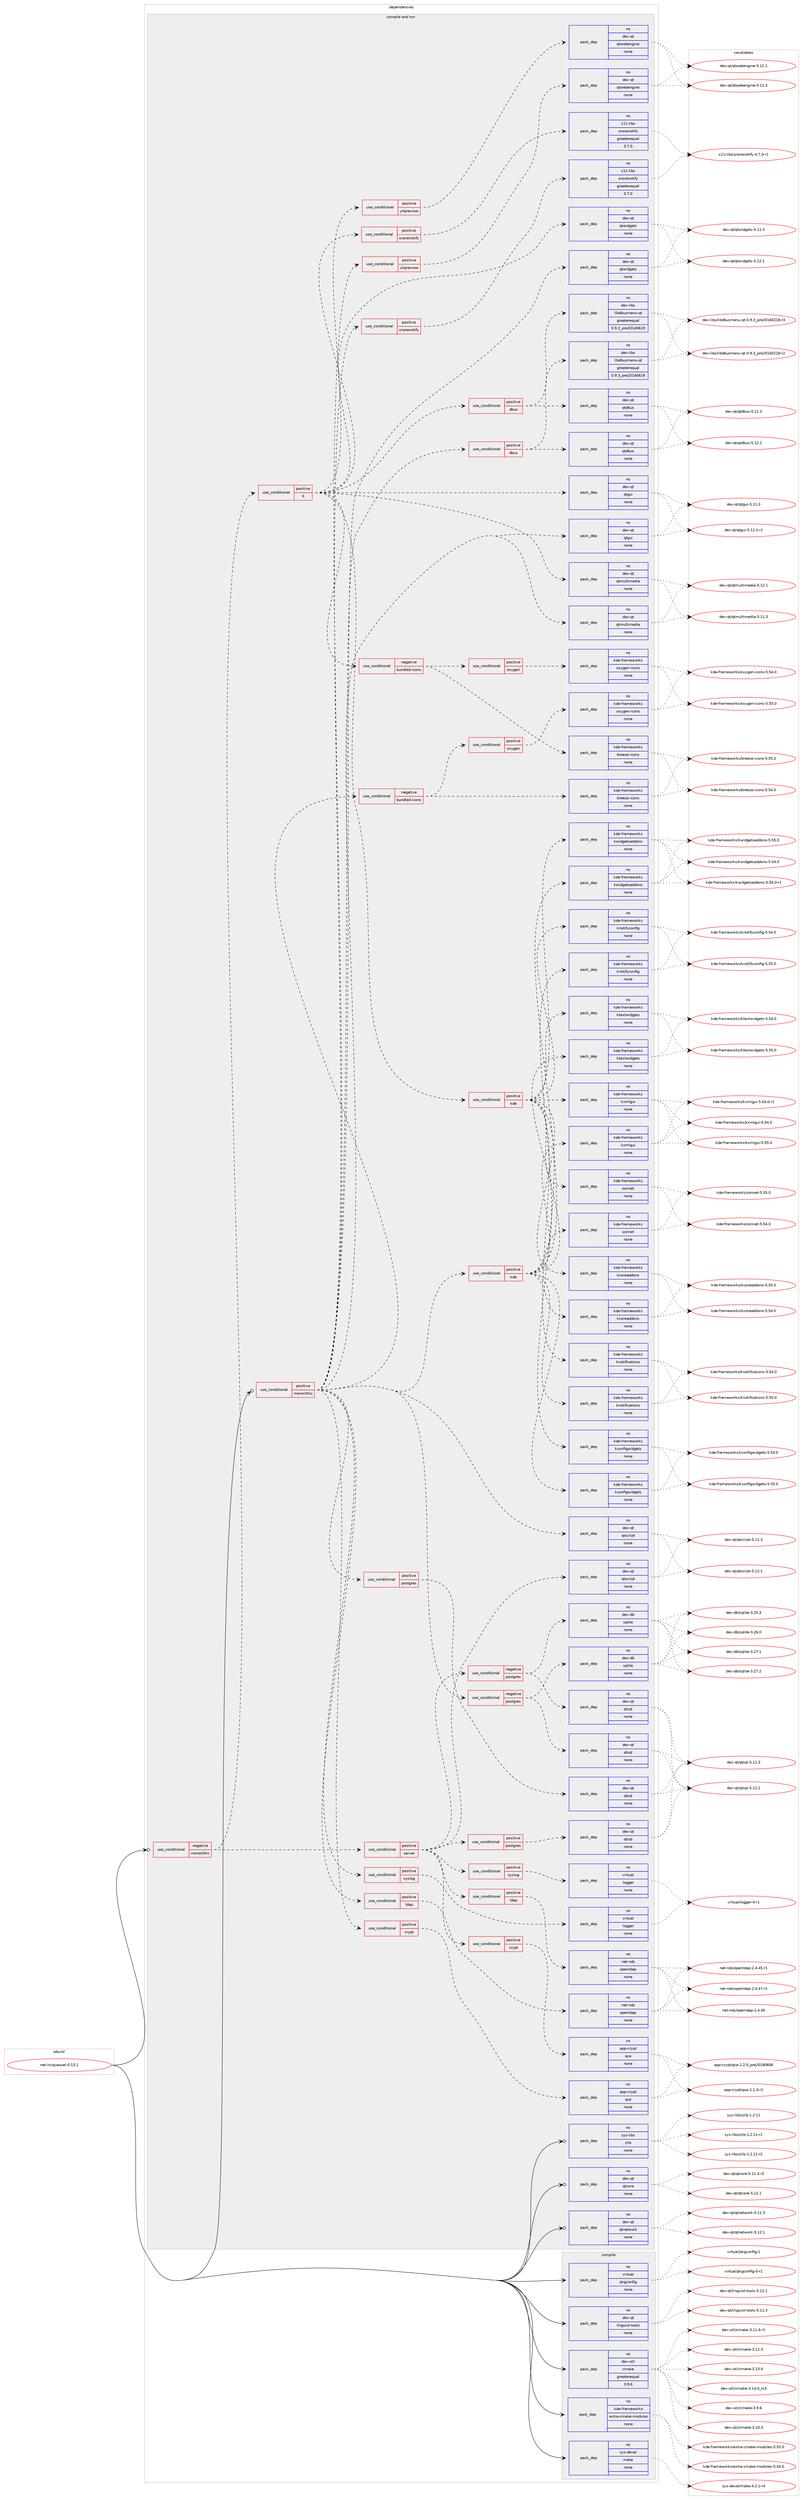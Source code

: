digraph prolog {

# *************
# Graph options
# *************

newrank=true;
concentrate=true;
compound=true;
graph [rankdir=LR,fontname=Helvetica,fontsize=10,ranksep=1.5];#, ranksep=2.5, nodesep=0.2];
edge  [arrowhead=vee];
node  [fontname=Helvetica,fontsize=10];

# **********
# The ebuild
# **********

subgraph cluster_leftcol {
color=gray;
rank=same;
label=<<i>ebuild</i>>;
id [label="net-irc/quassel-0.13.1", color=red, width=4, href="../net-irc/quassel-0.13.1.svg"];
}

# ****************
# The dependencies
# ****************

subgraph cluster_midcol {
color=gray;
label=<<i>dependencies</i>>;
subgraph cluster_compile {
fillcolor="#eeeeee";
style=filled;
label=<<i>compile</i>>;
subgraph pack1184885 {
dependency1657330 [label=<<TABLE BORDER="0" CELLBORDER="1" CELLSPACING="0" CELLPADDING="4" WIDTH="220"><TR><TD ROWSPAN="6" CELLPADDING="30">pack_dep</TD></TR><TR><TD WIDTH="110">no</TD></TR><TR><TD>dev-qt</TD></TR><TR><TD>linguist-tools</TD></TR><TR><TD>none</TD></TR><TR><TD></TD></TR></TABLE>>, shape=none, color=blue];
}
id:e -> dependency1657330:w [weight=20,style="solid",arrowhead="vee"];
subgraph pack1184886 {
dependency1657331 [label=<<TABLE BORDER="0" CELLBORDER="1" CELLSPACING="0" CELLPADDING="4" WIDTH="220"><TR><TD ROWSPAN="6" CELLPADDING="30">pack_dep</TD></TR><TR><TD WIDTH="110">no</TD></TR><TR><TD>dev-util</TD></TR><TR><TD>cmake</TD></TR><TR><TD>greaterequal</TD></TR><TR><TD>3.9.6</TD></TR></TABLE>>, shape=none, color=blue];
}
id:e -> dependency1657331:w [weight=20,style="solid",arrowhead="vee"];
subgraph pack1184887 {
dependency1657332 [label=<<TABLE BORDER="0" CELLBORDER="1" CELLSPACING="0" CELLPADDING="4" WIDTH="220"><TR><TD ROWSPAN="6" CELLPADDING="30">pack_dep</TD></TR><TR><TD WIDTH="110">no</TD></TR><TR><TD>kde-frameworks</TD></TR><TR><TD>extra-cmake-modules</TD></TR><TR><TD>none</TD></TR><TR><TD></TD></TR></TABLE>>, shape=none, color=blue];
}
id:e -> dependency1657332:w [weight=20,style="solid",arrowhead="vee"];
subgraph pack1184888 {
dependency1657333 [label=<<TABLE BORDER="0" CELLBORDER="1" CELLSPACING="0" CELLPADDING="4" WIDTH="220"><TR><TD ROWSPAN="6" CELLPADDING="30">pack_dep</TD></TR><TR><TD WIDTH="110">no</TD></TR><TR><TD>sys-devel</TD></TR><TR><TD>make</TD></TR><TR><TD>none</TD></TR><TR><TD></TD></TR></TABLE>>, shape=none, color=blue];
}
id:e -> dependency1657333:w [weight=20,style="solid",arrowhead="vee"];
subgraph pack1184889 {
dependency1657334 [label=<<TABLE BORDER="0" CELLBORDER="1" CELLSPACING="0" CELLPADDING="4" WIDTH="220"><TR><TD ROWSPAN="6" CELLPADDING="30">pack_dep</TD></TR><TR><TD WIDTH="110">no</TD></TR><TR><TD>virtual</TD></TR><TR><TD>pkgconfig</TD></TR><TR><TD>none</TD></TR><TR><TD></TD></TR></TABLE>>, shape=none, color=blue];
}
id:e -> dependency1657334:w [weight=20,style="solid",arrowhead="vee"];
}
subgraph cluster_compileandrun {
fillcolor="#eeeeee";
style=filled;
label=<<i>compile and run</i>>;
subgraph cond445586 {
dependency1657335 [label=<<TABLE BORDER="0" CELLBORDER="1" CELLSPACING="0" CELLPADDING="4"><TR><TD ROWSPAN="3" CELLPADDING="10">use_conditional</TD></TR><TR><TD>negative</TD></TR><TR><TD>monolithic</TD></TR></TABLE>>, shape=none, color=red];
subgraph cond445587 {
dependency1657336 [label=<<TABLE BORDER="0" CELLBORDER="1" CELLSPACING="0" CELLPADDING="4"><TR><TD ROWSPAN="3" CELLPADDING="10">use_conditional</TD></TR><TR><TD>positive</TD></TR><TR><TD>server</TD></TR></TABLE>>, shape=none, color=red];
subgraph pack1184890 {
dependency1657337 [label=<<TABLE BORDER="0" CELLBORDER="1" CELLSPACING="0" CELLPADDING="4" WIDTH="220"><TR><TD ROWSPAN="6" CELLPADDING="30">pack_dep</TD></TR><TR><TD WIDTH="110">no</TD></TR><TR><TD>dev-qt</TD></TR><TR><TD>qtscript</TD></TR><TR><TD>none</TD></TR><TR><TD></TD></TR></TABLE>>, shape=none, color=blue];
}
dependency1657336:e -> dependency1657337:w [weight=20,style="dashed",arrowhead="vee"];
subgraph cond445588 {
dependency1657338 [label=<<TABLE BORDER="0" CELLBORDER="1" CELLSPACING="0" CELLPADDING="4"><TR><TD ROWSPAN="3" CELLPADDING="10">use_conditional</TD></TR><TR><TD>positive</TD></TR><TR><TD>crypt</TD></TR></TABLE>>, shape=none, color=red];
subgraph pack1184891 {
dependency1657339 [label=<<TABLE BORDER="0" CELLBORDER="1" CELLSPACING="0" CELLPADDING="4" WIDTH="220"><TR><TD ROWSPAN="6" CELLPADDING="30">pack_dep</TD></TR><TR><TD WIDTH="110">no</TD></TR><TR><TD>app-crypt</TD></TR><TR><TD>qca</TD></TR><TR><TD>none</TD></TR><TR><TD></TD></TR></TABLE>>, shape=none, color=blue];
}
dependency1657338:e -> dependency1657339:w [weight=20,style="dashed",arrowhead="vee"];
}
dependency1657336:e -> dependency1657338:w [weight=20,style="dashed",arrowhead="vee"];
subgraph cond445589 {
dependency1657340 [label=<<TABLE BORDER="0" CELLBORDER="1" CELLSPACING="0" CELLPADDING="4"><TR><TD ROWSPAN="3" CELLPADDING="10">use_conditional</TD></TR><TR><TD>positive</TD></TR><TR><TD>ldap</TD></TR></TABLE>>, shape=none, color=red];
subgraph pack1184892 {
dependency1657341 [label=<<TABLE BORDER="0" CELLBORDER="1" CELLSPACING="0" CELLPADDING="4" WIDTH="220"><TR><TD ROWSPAN="6" CELLPADDING="30">pack_dep</TD></TR><TR><TD WIDTH="110">no</TD></TR><TR><TD>net-nds</TD></TR><TR><TD>openldap</TD></TR><TR><TD>none</TD></TR><TR><TD></TD></TR></TABLE>>, shape=none, color=blue];
}
dependency1657340:e -> dependency1657341:w [weight=20,style="dashed",arrowhead="vee"];
}
dependency1657336:e -> dependency1657340:w [weight=20,style="dashed",arrowhead="vee"];
subgraph cond445590 {
dependency1657342 [label=<<TABLE BORDER="0" CELLBORDER="1" CELLSPACING="0" CELLPADDING="4"><TR><TD ROWSPAN="3" CELLPADDING="10">use_conditional</TD></TR><TR><TD>positive</TD></TR><TR><TD>postgres</TD></TR></TABLE>>, shape=none, color=red];
subgraph pack1184893 {
dependency1657343 [label=<<TABLE BORDER="0" CELLBORDER="1" CELLSPACING="0" CELLPADDING="4" WIDTH="220"><TR><TD ROWSPAN="6" CELLPADDING="30">pack_dep</TD></TR><TR><TD WIDTH="110">no</TD></TR><TR><TD>dev-qt</TD></TR><TR><TD>qtsql</TD></TR><TR><TD>none</TD></TR><TR><TD></TD></TR></TABLE>>, shape=none, color=blue];
}
dependency1657342:e -> dependency1657343:w [weight=20,style="dashed",arrowhead="vee"];
}
dependency1657336:e -> dependency1657342:w [weight=20,style="dashed",arrowhead="vee"];
subgraph cond445591 {
dependency1657344 [label=<<TABLE BORDER="0" CELLBORDER="1" CELLSPACING="0" CELLPADDING="4"><TR><TD ROWSPAN="3" CELLPADDING="10">use_conditional</TD></TR><TR><TD>negative</TD></TR><TR><TD>postgres</TD></TR></TABLE>>, shape=none, color=red];
subgraph pack1184894 {
dependency1657345 [label=<<TABLE BORDER="0" CELLBORDER="1" CELLSPACING="0" CELLPADDING="4" WIDTH="220"><TR><TD ROWSPAN="6" CELLPADDING="30">pack_dep</TD></TR><TR><TD WIDTH="110">no</TD></TR><TR><TD>dev-qt</TD></TR><TR><TD>qtsql</TD></TR><TR><TD>none</TD></TR><TR><TD></TD></TR></TABLE>>, shape=none, color=blue];
}
dependency1657344:e -> dependency1657345:w [weight=20,style="dashed",arrowhead="vee"];
subgraph pack1184895 {
dependency1657346 [label=<<TABLE BORDER="0" CELLBORDER="1" CELLSPACING="0" CELLPADDING="4" WIDTH="220"><TR><TD ROWSPAN="6" CELLPADDING="30">pack_dep</TD></TR><TR><TD WIDTH="110">no</TD></TR><TR><TD>dev-db</TD></TR><TR><TD>sqlite</TD></TR><TR><TD>none</TD></TR><TR><TD></TD></TR></TABLE>>, shape=none, color=blue];
}
dependency1657344:e -> dependency1657346:w [weight=20,style="dashed",arrowhead="vee"];
}
dependency1657336:e -> dependency1657344:w [weight=20,style="dashed",arrowhead="vee"];
subgraph cond445592 {
dependency1657347 [label=<<TABLE BORDER="0" CELLBORDER="1" CELLSPACING="0" CELLPADDING="4"><TR><TD ROWSPAN="3" CELLPADDING="10">use_conditional</TD></TR><TR><TD>positive</TD></TR><TR><TD>syslog</TD></TR></TABLE>>, shape=none, color=red];
subgraph pack1184896 {
dependency1657348 [label=<<TABLE BORDER="0" CELLBORDER="1" CELLSPACING="0" CELLPADDING="4" WIDTH="220"><TR><TD ROWSPAN="6" CELLPADDING="30">pack_dep</TD></TR><TR><TD WIDTH="110">no</TD></TR><TR><TD>virtual</TD></TR><TR><TD>logger</TD></TR><TR><TD>none</TD></TR><TR><TD></TD></TR></TABLE>>, shape=none, color=blue];
}
dependency1657347:e -> dependency1657348:w [weight=20,style="dashed",arrowhead="vee"];
}
dependency1657336:e -> dependency1657347:w [weight=20,style="dashed",arrowhead="vee"];
}
dependency1657335:e -> dependency1657336:w [weight=20,style="dashed",arrowhead="vee"];
subgraph cond445593 {
dependency1657349 [label=<<TABLE BORDER="0" CELLBORDER="1" CELLSPACING="0" CELLPADDING="4"><TR><TD ROWSPAN="3" CELLPADDING="10">use_conditional</TD></TR><TR><TD>positive</TD></TR><TR><TD>X</TD></TR></TABLE>>, shape=none, color=red];
subgraph pack1184897 {
dependency1657350 [label=<<TABLE BORDER="0" CELLBORDER="1" CELLSPACING="0" CELLPADDING="4" WIDTH="220"><TR><TD ROWSPAN="6" CELLPADDING="30">pack_dep</TD></TR><TR><TD WIDTH="110">no</TD></TR><TR><TD>dev-qt</TD></TR><TR><TD>qtgui</TD></TR><TR><TD>none</TD></TR><TR><TD></TD></TR></TABLE>>, shape=none, color=blue];
}
dependency1657349:e -> dependency1657350:w [weight=20,style="dashed",arrowhead="vee"];
subgraph pack1184898 {
dependency1657351 [label=<<TABLE BORDER="0" CELLBORDER="1" CELLSPACING="0" CELLPADDING="4" WIDTH="220"><TR><TD ROWSPAN="6" CELLPADDING="30">pack_dep</TD></TR><TR><TD WIDTH="110">no</TD></TR><TR><TD>dev-qt</TD></TR><TR><TD>qtmultimedia</TD></TR><TR><TD>none</TD></TR><TR><TD></TD></TR></TABLE>>, shape=none, color=blue];
}
dependency1657349:e -> dependency1657351:w [weight=20,style="dashed",arrowhead="vee"];
subgraph pack1184899 {
dependency1657352 [label=<<TABLE BORDER="0" CELLBORDER="1" CELLSPACING="0" CELLPADDING="4" WIDTH="220"><TR><TD ROWSPAN="6" CELLPADDING="30">pack_dep</TD></TR><TR><TD WIDTH="110">no</TD></TR><TR><TD>dev-qt</TD></TR><TR><TD>qtwidgets</TD></TR><TR><TD>none</TD></TR><TR><TD></TD></TR></TABLE>>, shape=none, color=blue];
}
dependency1657349:e -> dependency1657352:w [weight=20,style="dashed",arrowhead="vee"];
subgraph cond445594 {
dependency1657353 [label=<<TABLE BORDER="0" CELLBORDER="1" CELLSPACING="0" CELLPADDING="4"><TR><TD ROWSPAN="3" CELLPADDING="10">use_conditional</TD></TR><TR><TD>negative</TD></TR><TR><TD>bundled-icons</TD></TR></TABLE>>, shape=none, color=red];
subgraph pack1184900 {
dependency1657354 [label=<<TABLE BORDER="0" CELLBORDER="1" CELLSPACING="0" CELLPADDING="4" WIDTH="220"><TR><TD ROWSPAN="6" CELLPADDING="30">pack_dep</TD></TR><TR><TD WIDTH="110">no</TD></TR><TR><TD>kde-frameworks</TD></TR><TR><TD>breeze-icons</TD></TR><TR><TD>none</TD></TR><TR><TD></TD></TR></TABLE>>, shape=none, color=blue];
}
dependency1657353:e -> dependency1657354:w [weight=20,style="dashed",arrowhead="vee"];
subgraph cond445595 {
dependency1657355 [label=<<TABLE BORDER="0" CELLBORDER="1" CELLSPACING="0" CELLPADDING="4"><TR><TD ROWSPAN="3" CELLPADDING="10">use_conditional</TD></TR><TR><TD>positive</TD></TR><TR><TD>oxygen</TD></TR></TABLE>>, shape=none, color=red];
subgraph pack1184901 {
dependency1657356 [label=<<TABLE BORDER="0" CELLBORDER="1" CELLSPACING="0" CELLPADDING="4" WIDTH="220"><TR><TD ROWSPAN="6" CELLPADDING="30">pack_dep</TD></TR><TR><TD WIDTH="110">no</TD></TR><TR><TD>kde-frameworks</TD></TR><TR><TD>oxygen-icons</TD></TR><TR><TD>none</TD></TR><TR><TD></TD></TR></TABLE>>, shape=none, color=blue];
}
dependency1657355:e -> dependency1657356:w [weight=20,style="dashed",arrowhead="vee"];
}
dependency1657353:e -> dependency1657355:w [weight=20,style="dashed",arrowhead="vee"];
}
dependency1657349:e -> dependency1657353:w [weight=20,style="dashed",arrowhead="vee"];
subgraph cond445596 {
dependency1657357 [label=<<TABLE BORDER="0" CELLBORDER="1" CELLSPACING="0" CELLPADDING="4"><TR><TD ROWSPAN="3" CELLPADDING="10">use_conditional</TD></TR><TR><TD>positive</TD></TR><TR><TD>dbus</TD></TR></TABLE>>, shape=none, color=red];
subgraph pack1184902 {
dependency1657358 [label=<<TABLE BORDER="0" CELLBORDER="1" CELLSPACING="0" CELLPADDING="4" WIDTH="220"><TR><TD ROWSPAN="6" CELLPADDING="30">pack_dep</TD></TR><TR><TD WIDTH="110">no</TD></TR><TR><TD>dev-libs</TD></TR><TR><TD>libdbusmenu-qt</TD></TR><TR><TD>greaterequal</TD></TR><TR><TD>0.9.3_pre20140619</TD></TR></TABLE>>, shape=none, color=blue];
}
dependency1657357:e -> dependency1657358:w [weight=20,style="dashed",arrowhead="vee"];
subgraph pack1184903 {
dependency1657359 [label=<<TABLE BORDER="0" CELLBORDER="1" CELLSPACING="0" CELLPADDING="4" WIDTH="220"><TR><TD ROWSPAN="6" CELLPADDING="30">pack_dep</TD></TR><TR><TD WIDTH="110">no</TD></TR><TR><TD>dev-qt</TD></TR><TR><TD>qtdbus</TD></TR><TR><TD>none</TD></TR><TR><TD></TD></TR></TABLE>>, shape=none, color=blue];
}
dependency1657357:e -> dependency1657359:w [weight=20,style="dashed",arrowhead="vee"];
}
dependency1657349:e -> dependency1657357:w [weight=20,style="dashed",arrowhead="vee"];
subgraph cond445597 {
dependency1657360 [label=<<TABLE BORDER="0" CELLBORDER="1" CELLSPACING="0" CELLPADDING="4"><TR><TD ROWSPAN="3" CELLPADDING="10">use_conditional</TD></TR><TR><TD>positive</TD></TR><TR><TD>kde</TD></TR></TABLE>>, shape=none, color=red];
subgraph pack1184904 {
dependency1657361 [label=<<TABLE BORDER="0" CELLBORDER="1" CELLSPACING="0" CELLPADDING="4" WIDTH="220"><TR><TD ROWSPAN="6" CELLPADDING="30">pack_dep</TD></TR><TR><TD WIDTH="110">no</TD></TR><TR><TD>kde-frameworks</TD></TR><TR><TD>kconfigwidgets</TD></TR><TR><TD>none</TD></TR><TR><TD></TD></TR></TABLE>>, shape=none, color=blue];
}
dependency1657360:e -> dependency1657361:w [weight=20,style="dashed",arrowhead="vee"];
subgraph pack1184905 {
dependency1657362 [label=<<TABLE BORDER="0" CELLBORDER="1" CELLSPACING="0" CELLPADDING="4" WIDTH="220"><TR><TD ROWSPAN="6" CELLPADDING="30">pack_dep</TD></TR><TR><TD WIDTH="110">no</TD></TR><TR><TD>kde-frameworks</TD></TR><TR><TD>kcoreaddons</TD></TR><TR><TD>none</TD></TR><TR><TD></TD></TR></TABLE>>, shape=none, color=blue];
}
dependency1657360:e -> dependency1657362:w [weight=20,style="dashed",arrowhead="vee"];
subgraph pack1184906 {
dependency1657363 [label=<<TABLE BORDER="0" CELLBORDER="1" CELLSPACING="0" CELLPADDING="4" WIDTH="220"><TR><TD ROWSPAN="6" CELLPADDING="30">pack_dep</TD></TR><TR><TD WIDTH="110">no</TD></TR><TR><TD>kde-frameworks</TD></TR><TR><TD>knotifications</TD></TR><TR><TD>none</TD></TR><TR><TD></TD></TR></TABLE>>, shape=none, color=blue];
}
dependency1657360:e -> dependency1657363:w [weight=20,style="dashed",arrowhead="vee"];
subgraph pack1184907 {
dependency1657364 [label=<<TABLE BORDER="0" CELLBORDER="1" CELLSPACING="0" CELLPADDING="4" WIDTH="220"><TR><TD ROWSPAN="6" CELLPADDING="30">pack_dep</TD></TR><TR><TD WIDTH="110">no</TD></TR><TR><TD>kde-frameworks</TD></TR><TR><TD>knotifyconfig</TD></TR><TR><TD>none</TD></TR><TR><TD></TD></TR></TABLE>>, shape=none, color=blue];
}
dependency1657360:e -> dependency1657364:w [weight=20,style="dashed",arrowhead="vee"];
subgraph pack1184908 {
dependency1657365 [label=<<TABLE BORDER="0" CELLBORDER="1" CELLSPACING="0" CELLPADDING="4" WIDTH="220"><TR><TD ROWSPAN="6" CELLPADDING="30">pack_dep</TD></TR><TR><TD WIDTH="110">no</TD></TR><TR><TD>kde-frameworks</TD></TR><TR><TD>ktextwidgets</TD></TR><TR><TD>none</TD></TR><TR><TD></TD></TR></TABLE>>, shape=none, color=blue];
}
dependency1657360:e -> dependency1657365:w [weight=20,style="dashed",arrowhead="vee"];
subgraph pack1184909 {
dependency1657366 [label=<<TABLE BORDER="0" CELLBORDER="1" CELLSPACING="0" CELLPADDING="4" WIDTH="220"><TR><TD ROWSPAN="6" CELLPADDING="30">pack_dep</TD></TR><TR><TD WIDTH="110">no</TD></TR><TR><TD>kde-frameworks</TD></TR><TR><TD>kwidgetsaddons</TD></TR><TR><TD>none</TD></TR><TR><TD></TD></TR></TABLE>>, shape=none, color=blue];
}
dependency1657360:e -> dependency1657366:w [weight=20,style="dashed",arrowhead="vee"];
subgraph pack1184910 {
dependency1657367 [label=<<TABLE BORDER="0" CELLBORDER="1" CELLSPACING="0" CELLPADDING="4" WIDTH="220"><TR><TD ROWSPAN="6" CELLPADDING="30">pack_dep</TD></TR><TR><TD WIDTH="110">no</TD></TR><TR><TD>kde-frameworks</TD></TR><TR><TD>kxmlgui</TD></TR><TR><TD>none</TD></TR><TR><TD></TD></TR></TABLE>>, shape=none, color=blue];
}
dependency1657360:e -> dependency1657367:w [weight=20,style="dashed",arrowhead="vee"];
subgraph pack1184911 {
dependency1657368 [label=<<TABLE BORDER="0" CELLBORDER="1" CELLSPACING="0" CELLPADDING="4" WIDTH="220"><TR><TD ROWSPAN="6" CELLPADDING="30">pack_dep</TD></TR><TR><TD WIDTH="110">no</TD></TR><TR><TD>kde-frameworks</TD></TR><TR><TD>sonnet</TD></TR><TR><TD>none</TD></TR><TR><TD></TD></TR></TABLE>>, shape=none, color=blue];
}
dependency1657360:e -> dependency1657368:w [weight=20,style="dashed",arrowhead="vee"];
}
dependency1657349:e -> dependency1657360:w [weight=20,style="dashed",arrowhead="vee"];
subgraph cond445598 {
dependency1657369 [label=<<TABLE BORDER="0" CELLBORDER="1" CELLSPACING="0" CELLPADDING="4"><TR><TD ROWSPAN="3" CELLPADDING="10">use_conditional</TD></TR><TR><TD>positive</TD></TR><TR><TD>snorenotify</TD></TR></TABLE>>, shape=none, color=red];
subgraph pack1184912 {
dependency1657370 [label=<<TABLE BORDER="0" CELLBORDER="1" CELLSPACING="0" CELLPADDING="4" WIDTH="220"><TR><TD ROWSPAN="6" CELLPADDING="30">pack_dep</TD></TR><TR><TD WIDTH="110">no</TD></TR><TR><TD>x11-libs</TD></TR><TR><TD>snorenotify</TD></TR><TR><TD>greaterequal</TD></TR><TR><TD>0.7.0</TD></TR></TABLE>>, shape=none, color=blue];
}
dependency1657369:e -> dependency1657370:w [weight=20,style="dashed",arrowhead="vee"];
}
dependency1657349:e -> dependency1657369:w [weight=20,style="dashed",arrowhead="vee"];
subgraph cond445599 {
dependency1657371 [label=<<TABLE BORDER="0" CELLBORDER="1" CELLSPACING="0" CELLPADDING="4"><TR><TD ROWSPAN="3" CELLPADDING="10">use_conditional</TD></TR><TR><TD>positive</TD></TR><TR><TD>urlpreview</TD></TR></TABLE>>, shape=none, color=red];
subgraph pack1184913 {
dependency1657372 [label=<<TABLE BORDER="0" CELLBORDER="1" CELLSPACING="0" CELLPADDING="4" WIDTH="220"><TR><TD ROWSPAN="6" CELLPADDING="30">pack_dep</TD></TR><TR><TD WIDTH="110">no</TD></TR><TR><TD>dev-qt</TD></TR><TR><TD>qtwebengine</TD></TR><TR><TD>none</TD></TR><TR><TD></TD></TR></TABLE>>, shape=none, color=blue];
}
dependency1657371:e -> dependency1657372:w [weight=20,style="dashed",arrowhead="vee"];
}
dependency1657349:e -> dependency1657371:w [weight=20,style="dashed",arrowhead="vee"];
}
dependency1657335:e -> dependency1657349:w [weight=20,style="dashed",arrowhead="vee"];
}
id:e -> dependency1657335:w [weight=20,style="solid",arrowhead="odotvee"];
subgraph cond445600 {
dependency1657373 [label=<<TABLE BORDER="0" CELLBORDER="1" CELLSPACING="0" CELLPADDING="4"><TR><TD ROWSPAN="3" CELLPADDING="10">use_conditional</TD></TR><TR><TD>positive</TD></TR><TR><TD>monolithic</TD></TR></TABLE>>, shape=none, color=red];
subgraph pack1184914 {
dependency1657374 [label=<<TABLE BORDER="0" CELLBORDER="1" CELLSPACING="0" CELLPADDING="4" WIDTH="220"><TR><TD ROWSPAN="6" CELLPADDING="30">pack_dep</TD></TR><TR><TD WIDTH="110">no</TD></TR><TR><TD>dev-qt</TD></TR><TR><TD>qtscript</TD></TR><TR><TD>none</TD></TR><TR><TD></TD></TR></TABLE>>, shape=none, color=blue];
}
dependency1657373:e -> dependency1657374:w [weight=20,style="dashed",arrowhead="vee"];
subgraph cond445601 {
dependency1657375 [label=<<TABLE BORDER="0" CELLBORDER="1" CELLSPACING="0" CELLPADDING="4"><TR><TD ROWSPAN="3" CELLPADDING="10">use_conditional</TD></TR><TR><TD>positive</TD></TR><TR><TD>crypt</TD></TR></TABLE>>, shape=none, color=red];
subgraph pack1184915 {
dependency1657376 [label=<<TABLE BORDER="0" CELLBORDER="1" CELLSPACING="0" CELLPADDING="4" WIDTH="220"><TR><TD ROWSPAN="6" CELLPADDING="30">pack_dep</TD></TR><TR><TD WIDTH="110">no</TD></TR><TR><TD>app-crypt</TD></TR><TR><TD>qca</TD></TR><TR><TD>none</TD></TR><TR><TD></TD></TR></TABLE>>, shape=none, color=blue];
}
dependency1657375:e -> dependency1657376:w [weight=20,style="dashed",arrowhead="vee"];
}
dependency1657373:e -> dependency1657375:w [weight=20,style="dashed",arrowhead="vee"];
subgraph cond445602 {
dependency1657377 [label=<<TABLE BORDER="0" CELLBORDER="1" CELLSPACING="0" CELLPADDING="4"><TR><TD ROWSPAN="3" CELLPADDING="10">use_conditional</TD></TR><TR><TD>positive</TD></TR><TR><TD>ldap</TD></TR></TABLE>>, shape=none, color=red];
subgraph pack1184916 {
dependency1657378 [label=<<TABLE BORDER="0" CELLBORDER="1" CELLSPACING="0" CELLPADDING="4" WIDTH="220"><TR><TD ROWSPAN="6" CELLPADDING="30">pack_dep</TD></TR><TR><TD WIDTH="110">no</TD></TR><TR><TD>net-nds</TD></TR><TR><TD>openldap</TD></TR><TR><TD>none</TD></TR><TR><TD></TD></TR></TABLE>>, shape=none, color=blue];
}
dependency1657377:e -> dependency1657378:w [weight=20,style="dashed",arrowhead="vee"];
}
dependency1657373:e -> dependency1657377:w [weight=20,style="dashed",arrowhead="vee"];
subgraph cond445603 {
dependency1657379 [label=<<TABLE BORDER="0" CELLBORDER="1" CELLSPACING="0" CELLPADDING="4"><TR><TD ROWSPAN="3" CELLPADDING="10">use_conditional</TD></TR><TR><TD>positive</TD></TR><TR><TD>postgres</TD></TR></TABLE>>, shape=none, color=red];
subgraph pack1184917 {
dependency1657380 [label=<<TABLE BORDER="0" CELLBORDER="1" CELLSPACING="0" CELLPADDING="4" WIDTH="220"><TR><TD ROWSPAN="6" CELLPADDING="30">pack_dep</TD></TR><TR><TD WIDTH="110">no</TD></TR><TR><TD>dev-qt</TD></TR><TR><TD>qtsql</TD></TR><TR><TD>none</TD></TR><TR><TD></TD></TR></TABLE>>, shape=none, color=blue];
}
dependency1657379:e -> dependency1657380:w [weight=20,style="dashed",arrowhead="vee"];
}
dependency1657373:e -> dependency1657379:w [weight=20,style="dashed",arrowhead="vee"];
subgraph cond445604 {
dependency1657381 [label=<<TABLE BORDER="0" CELLBORDER="1" CELLSPACING="0" CELLPADDING="4"><TR><TD ROWSPAN="3" CELLPADDING="10">use_conditional</TD></TR><TR><TD>negative</TD></TR><TR><TD>postgres</TD></TR></TABLE>>, shape=none, color=red];
subgraph pack1184918 {
dependency1657382 [label=<<TABLE BORDER="0" CELLBORDER="1" CELLSPACING="0" CELLPADDING="4" WIDTH="220"><TR><TD ROWSPAN="6" CELLPADDING="30">pack_dep</TD></TR><TR><TD WIDTH="110">no</TD></TR><TR><TD>dev-qt</TD></TR><TR><TD>qtsql</TD></TR><TR><TD>none</TD></TR><TR><TD></TD></TR></TABLE>>, shape=none, color=blue];
}
dependency1657381:e -> dependency1657382:w [weight=20,style="dashed",arrowhead="vee"];
subgraph pack1184919 {
dependency1657383 [label=<<TABLE BORDER="0" CELLBORDER="1" CELLSPACING="0" CELLPADDING="4" WIDTH="220"><TR><TD ROWSPAN="6" CELLPADDING="30">pack_dep</TD></TR><TR><TD WIDTH="110">no</TD></TR><TR><TD>dev-db</TD></TR><TR><TD>sqlite</TD></TR><TR><TD>none</TD></TR><TR><TD></TD></TR></TABLE>>, shape=none, color=blue];
}
dependency1657381:e -> dependency1657383:w [weight=20,style="dashed",arrowhead="vee"];
}
dependency1657373:e -> dependency1657381:w [weight=20,style="dashed",arrowhead="vee"];
subgraph cond445605 {
dependency1657384 [label=<<TABLE BORDER="0" CELLBORDER="1" CELLSPACING="0" CELLPADDING="4"><TR><TD ROWSPAN="3" CELLPADDING="10">use_conditional</TD></TR><TR><TD>positive</TD></TR><TR><TD>syslog</TD></TR></TABLE>>, shape=none, color=red];
subgraph pack1184920 {
dependency1657385 [label=<<TABLE BORDER="0" CELLBORDER="1" CELLSPACING="0" CELLPADDING="4" WIDTH="220"><TR><TD ROWSPAN="6" CELLPADDING="30">pack_dep</TD></TR><TR><TD WIDTH="110">no</TD></TR><TR><TD>virtual</TD></TR><TR><TD>logger</TD></TR><TR><TD>none</TD></TR><TR><TD></TD></TR></TABLE>>, shape=none, color=blue];
}
dependency1657384:e -> dependency1657385:w [weight=20,style="dashed",arrowhead="vee"];
}
dependency1657373:e -> dependency1657384:w [weight=20,style="dashed",arrowhead="vee"];
subgraph pack1184921 {
dependency1657386 [label=<<TABLE BORDER="0" CELLBORDER="1" CELLSPACING="0" CELLPADDING="4" WIDTH="220"><TR><TD ROWSPAN="6" CELLPADDING="30">pack_dep</TD></TR><TR><TD WIDTH="110">no</TD></TR><TR><TD>dev-qt</TD></TR><TR><TD>qtgui</TD></TR><TR><TD>none</TD></TR><TR><TD></TD></TR></TABLE>>, shape=none, color=blue];
}
dependency1657373:e -> dependency1657386:w [weight=20,style="dashed",arrowhead="vee"];
subgraph pack1184922 {
dependency1657387 [label=<<TABLE BORDER="0" CELLBORDER="1" CELLSPACING="0" CELLPADDING="4" WIDTH="220"><TR><TD ROWSPAN="6" CELLPADDING="30">pack_dep</TD></TR><TR><TD WIDTH="110">no</TD></TR><TR><TD>dev-qt</TD></TR><TR><TD>qtmultimedia</TD></TR><TR><TD>none</TD></TR><TR><TD></TD></TR></TABLE>>, shape=none, color=blue];
}
dependency1657373:e -> dependency1657387:w [weight=20,style="dashed",arrowhead="vee"];
subgraph pack1184923 {
dependency1657388 [label=<<TABLE BORDER="0" CELLBORDER="1" CELLSPACING="0" CELLPADDING="4" WIDTH="220"><TR><TD ROWSPAN="6" CELLPADDING="30">pack_dep</TD></TR><TR><TD WIDTH="110">no</TD></TR><TR><TD>dev-qt</TD></TR><TR><TD>qtwidgets</TD></TR><TR><TD>none</TD></TR><TR><TD></TD></TR></TABLE>>, shape=none, color=blue];
}
dependency1657373:e -> dependency1657388:w [weight=20,style="dashed",arrowhead="vee"];
subgraph cond445606 {
dependency1657389 [label=<<TABLE BORDER="0" CELLBORDER="1" CELLSPACING="0" CELLPADDING="4"><TR><TD ROWSPAN="3" CELLPADDING="10">use_conditional</TD></TR><TR><TD>negative</TD></TR><TR><TD>bundled-icons</TD></TR></TABLE>>, shape=none, color=red];
subgraph pack1184924 {
dependency1657390 [label=<<TABLE BORDER="0" CELLBORDER="1" CELLSPACING="0" CELLPADDING="4" WIDTH="220"><TR><TD ROWSPAN="6" CELLPADDING="30">pack_dep</TD></TR><TR><TD WIDTH="110">no</TD></TR><TR><TD>kde-frameworks</TD></TR><TR><TD>breeze-icons</TD></TR><TR><TD>none</TD></TR><TR><TD></TD></TR></TABLE>>, shape=none, color=blue];
}
dependency1657389:e -> dependency1657390:w [weight=20,style="dashed",arrowhead="vee"];
subgraph cond445607 {
dependency1657391 [label=<<TABLE BORDER="0" CELLBORDER="1" CELLSPACING="0" CELLPADDING="4"><TR><TD ROWSPAN="3" CELLPADDING="10">use_conditional</TD></TR><TR><TD>positive</TD></TR><TR><TD>oxygen</TD></TR></TABLE>>, shape=none, color=red];
subgraph pack1184925 {
dependency1657392 [label=<<TABLE BORDER="0" CELLBORDER="1" CELLSPACING="0" CELLPADDING="4" WIDTH="220"><TR><TD ROWSPAN="6" CELLPADDING="30">pack_dep</TD></TR><TR><TD WIDTH="110">no</TD></TR><TR><TD>kde-frameworks</TD></TR><TR><TD>oxygen-icons</TD></TR><TR><TD>none</TD></TR><TR><TD></TD></TR></TABLE>>, shape=none, color=blue];
}
dependency1657391:e -> dependency1657392:w [weight=20,style="dashed",arrowhead="vee"];
}
dependency1657389:e -> dependency1657391:w [weight=20,style="dashed",arrowhead="vee"];
}
dependency1657373:e -> dependency1657389:w [weight=20,style="dashed",arrowhead="vee"];
subgraph cond445608 {
dependency1657393 [label=<<TABLE BORDER="0" CELLBORDER="1" CELLSPACING="0" CELLPADDING="4"><TR><TD ROWSPAN="3" CELLPADDING="10">use_conditional</TD></TR><TR><TD>positive</TD></TR><TR><TD>dbus</TD></TR></TABLE>>, shape=none, color=red];
subgraph pack1184926 {
dependency1657394 [label=<<TABLE BORDER="0" CELLBORDER="1" CELLSPACING="0" CELLPADDING="4" WIDTH="220"><TR><TD ROWSPAN="6" CELLPADDING="30">pack_dep</TD></TR><TR><TD WIDTH="110">no</TD></TR><TR><TD>dev-libs</TD></TR><TR><TD>libdbusmenu-qt</TD></TR><TR><TD>greaterequal</TD></TR><TR><TD>0.9.3_pre20140619</TD></TR></TABLE>>, shape=none, color=blue];
}
dependency1657393:e -> dependency1657394:w [weight=20,style="dashed",arrowhead="vee"];
subgraph pack1184927 {
dependency1657395 [label=<<TABLE BORDER="0" CELLBORDER="1" CELLSPACING="0" CELLPADDING="4" WIDTH="220"><TR><TD ROWSPAN="6" CELLPADDING="30">pack_dep</TD></TR><TR><TD WIDTH="110">no</TD></TR><TR><TD>dev-qt</TD></TR><TR><TD>qtdbus</TD></TR><TR><TD>none</TD></TR><TR><TD></TD></TR></TABLE>>, shape=none, color=blue];
}
dependency1657393:e -> dependency1657395:w [weight=20,style="dashed",arrowhead="vee"];
}
dependency1657373:e -> dependency1657393:w [weight=20,style="dashed",arrowhead="vee"];
subgraph cond445609 {
dependency1657396 [label=<<TABLE BORDER="0" CELLBORDER="1" CELLSPACING="0" CELLPADDING="4"><TR><TD ROWSPAN="3" CELLPADDING="10">use_conditional</TD></TR><TR><TD>positive</TD></TR><TR><TD>kde</TD></TR></TABLE>>, shape=none, color=red];
subgraph pack1184928 {
dependency1657397 [label=<<TABLE BORDER="0" CELLBORDER="1" CELLSPACING="0" CELLPADDING="4" WIDTH="220"><TR><TD ROWSPAN="6" CELLPADDING="30">pack_dep</TD></TR><TR><TD WIDTH="110">no</TD></TR><TR><TD>kde-frameworks</TD></TR><TR><TD>kconfigwidgets</TD></TR><TR><TD>none</TD></TR><TR><TD></TD></TR></TABLE>>, shape=none, color=blue];
}
dependency1657396:e -> dependency1657397:w [weight=20,style="dashed",arrowhead="vee"];
subgraph pack1184929 {
dependency1657398 [label=<<TABLE BORDER="0" CELLBORDER="1" CELLSPACING="0" CELLPADDING="4" WIDTH="220"><TR><TD ROWSPAN="6" CELLPADDING="30">pack_dep</TD></TR><TR><TD WIDTH="110">no</TD></TR><TR><TD>kde-frameworks</TD></TR><TR><TD>kcoreaddons</TD></TR><TR><TD>none</TD></TR><TR><TD></TD></TR></TABLE>>, shape=none, color=blue];
}
dependency1657396:e -> dependency1657398:w [weight=20,style="dashed",arrowhead="vee"];
subgraph pack1184930 {
dependency1657399 [label=<<TABLE BORDER="0" CELLBORDER="1" CELLSPACING="0" CELLPADDING="4" WIDTH="220"><TR><TD ROWSPAN="6" CELLPADDING="30">pack_dep</TD></TR><TR><TD WIDTH="110">no</TD></TR><TR><TD>kde-frameworks</TD></TR><TR><TD>knotifications</TD></TR><TR><TD>none</TD></TR><TR><TD></TD></TR></TABLE>>, shape=none, color=blue];
}
dependency1657396:e -> dependency1657399:w [weight=20,style="dashed",arrowhead="vee"];
subgraph pack1184931 {
dependency1657400 [label=<<TABLE BORDER="0" CELLBORDER="1" CELLSPACING="0" CELLPADDING="4" WIDTH="220"><TR><TD ROWSPAN="6" CELLPADDING="30">pack_dep</TD></TR><TR><TD WIDTH="110">no</TD></TR><TR><TD>kde-frameworks</TD></TR><TR><TD>knotifyconfig</TD></TR><TR><TD>none</TD></TR><TR><TD></TD></TR></TABLE>>, shape=none, color=blue];
}
dependency1657396:e -> dependency1657400:w [weight=20,style="dashed",arrowhead="vee"];
subgraph pack1184932 {
dependency1657401 [label=<<TABLE BORDER="0" CELLBORDER="1" CELLSPACING="0" CELLPADDING="4" WIDTH="220"><TR><TD ROWSPAN="6" CELLPADDING="30">pack_dep</TD></TR><TR><TD WIDTH="110">no</TD></TR><TR><TD>kde-frameworks</TD></TR><TR><TD>ktextwidgets</TD></TR><TR><TD>none</TD></TR><TR><TD></TD></TR></TABLE>>, shape=none, color=blue];
}
dependency1657396:e -> dependency1657401:w [weight=20,style="dashed",arrowhead="vee"];
subgraph pack1184933 {
dependency1657402 [label=<<TABLE BORDER="0" CELLBORDER="1" CELLSPACING="0" CELLPADDING="4" WIDTH="220"><TR><TD ROWSPAN="6" CELLPADDING="30">pack_dep</TD></TR><TR><TD WIDTH="110">no</TD></TR><TR><TD>kde-frameworks</TD></TR><TR><TD>kwidgetsaddons</TD></TR><TR><TD>none</TD></TR><TR><TD></TD></TR></TABLE>>, shape=none, color=blue];
}
dependency1657396:e -> dependency1657402:w [weight=20,style="dashed",arrowhead="vee"];
subgraph pack1184934 {
dependency1657403 [label=<<TABLE BORDER="0" CELLBORDER="1" CELLSPACING="0" CELLPADDING="4" WIDTH="220"><TR><TD ROWSPAN="6" CELLPADDING="30">pack_dep</TD></TR><TR><TD WIDTH="110">no</TD></TR><TR><TD>kde-frameworks</TD></TR><TR><TD>kxmlgui</TD></TR><TR><TD>none</TD></TR><TR><TD></TD></TR></TABLE>>, shape=none, color=blue];
}
dependency1657396:e -> dependency1657403:w [weight=20,style="dashed",arrowhead="vee"];
subgraph pack1184935 {
dependency1657404 [label=<<TABLE BORDER="0" CELLBORDER="1" CELLSPACING="0" CELLPADDING="4" WIDTH="220"><TR><TD ROWSPAN="6" CELLPADDING="30">pack_dep</TD></TR><TR><TD WIDTH="110">no</TD></TR><TR><TD>kde-frameworks</TD></TR><TR><TD>sonnet</TD></TR><TR><TD>none</TD></TR><TR><TD></TD></TR></TABLE>>, shape=none, color=blue];
}
dependency1657396:e -> dependency1657404:w [weight=20,style="dashed",arrowhead="vee"];
}
dependency1657373:e -> dependency1657396:w [weight=20,style="dashed",arrowhead="vee"];
subgraph cond445610 {
dependency1657405 [label=<<TABLE BORDER="0" CELLBORDER="1" CELLSPACING="0" CELLPADDING="4"><TR><TD ROWSPAN="3" CELLPADDING="10">use_conditional</TD></TR><TR><TD>positive</TD></TR><TR><TD>snorenotify</TD></TR></TABLE>>, shape=none, color=red];
subgraph pack1184936 {
dependency1657406 [label=<<TABLE BORDER="0" CELLBORDER="1" CELLSPACING="0" CELLPADDING="4" WIDTH="220"><TR><TD ROWSPAN="6" CELLPADDING="30">pack_dep</TD></TR><TR><TD WIDTH="110">no</TD></TR><TR><TD>x11-libs</TD></TR><TR><TD>snorenotify</TD></TR><TR><TD>greaterequal</TD></TR><TR><TD>0.7.0</TD></TR></TABLE>>, shape=none, color=blue];
}
dependency1657405:e -> dependency1657406:w [weight=20,style="dashed",arrowhead="vee"];
}
dependency1657373:e -> dependency1657405:w [weight=20,style="dashed",arrowhead="vee"];
subgraph cond445611 {
dependency1657407 [label=<<TABLE BORDER="0" CELLBORDER="1" CELLSPACING="0" CELLPADDING="4"><TR><TD ROWSPAN="3" CELLPADDING="10">use_conditional</TD></TR><TR><TD>positive</TD></TR><TR><TD>urlpreview</TD></TR></TABLE>>, shape=none, color=red];
subgraph pack1184937 {
dependency1657408 [label=<<TABLE BORDER="0" CELLBORDER="1" CELLSPACING="0" CELLPADDING="4" WIDTH="220"><TR><TD ROWSPAN="6" CELLPADDING="30">pack_dep</TD></TR><TR><TD WIDTH="110">no</TD></TR><TR><TD>dev-qt</TD></TR><TR><TD>qtwebengine</TD></TR><TR><TD>none</TD></TR><TR><TD></TD></TR></TABLE>>, shape=none, color=blue];
}
dependency1657407:e -> dependency1657408:w [weight=20,style="dashed",arrowhead="vee"];
}
dependency1657373:e -> dependency1657407:w [weight=20,style="dashed",arrowhead="vee"];
}
id:e -> dependency1657373:w [weight=20,style="solid",arrowhead="odotvee"];
subgraph pack1184938 {
dependency1657409 [label=<<TABLE BORDER="0" CELLBORDER="1" CELLSPACING="0" CELLPADDING="4" WIDTH="220"><TR><TD ROWSPAN="6" CELLPADDING="30">pack_dep</TD></TR><TR><TD WIDTH="110">no</TD></TR><TR><TD>dev-qt</TD></TR><TR><TD>qtcore</TD></TR><TR><TD>none</TD></TR><TR><TD></TD></TR></TABLE>>, shape=none, color=blue];
}
id:e -> dependency1657409:w [weight=20,style="solid",arrowhead="odotvee"];
subgraph pack1184939 {
dependency1657410 [label=<<TABLE BORDER="0" CELLBORDER="1" CELLSPACING="0" CELLPADDING="4" WIDTH="220"><TR><TD ROWSPAN="6" CELLPADDING="30">pack_dep</TD></TR><TR><TD WIDTH="110">no</TD></TR><TR><TD>dev-qt</TD></TR><TR><TD>qtnetwork</TD></TR><TR><TD>none</TD></TR><TR><TD></TD></TR></TABLE>>, shape=none, color=blue];
}
id:e -> dependency1657410:w [weight=20,style="solid",arrowhead="odotvee"];
subgraph pack1184940 {
dependency1657411 [label=<<TABLE BORDER="0" CELLBORDER="1" CELLSPACING="0" CELLPADDING="4" WIDTH="220"><TR><TD ROWSPAN="6" CELLPADDING="30">pack_dep</TD></TR><TR><TD WIDTH="110">no</TD></TR><TR><TD>sys-libs</TD></TR><TR><TD>zlib</TD></TR><TR><TD>none</TD></TR><TR><TD></TD></TR></TABLE>>, shape=none, color=blue];
}
id:e -> dependency1657411:w [weight=20,style="solid",arrowhead="odotvee"];
}
subgraph cluster_run {
fillcolor="#eeeeee";
style=filled;
label=<<i>run</i>>;
}
}

# **************
# The candidates
# **************

subgraph cluster_choices {
rank=same;
color=gray;
label=<<i>candidates</i>>;

subgraph choice1184885 {
color=black;
nodesep=1;
choice10010111845113116471081051101031171051151164511611111110811545534649494651 [label="dev-qt/linguist-tools-5.11.3", color=red, width=4,href="../dev-qt/linguist-tools-5.11.3.svg"];
choice10010111845113116471081051101031171051151164511611111110811545534649504649 [label="dev-qt/linguist-tools-5.12.1", color=red, width=4,href="../dev-qt/linguist-tools-5.12.1.svg"];
dependency1657330:e -> choice10010111845113116471081051101031171051151164511611111110811545534649494651:w [style=dotted,weight="100"];
dependency1657330:e -> choice10010111845113116471081051101031171051151164511611111110811545534649504649:w [style=dotted,weight="100"];
}
subgraph choice1184886 {
color=black;
nodesep=1;
choice1001011184511711610510847991099710710145514649484651 [label="dev-util/cmake-3.10.3", color=red, width=4,href="../dev-util/cmake-3.10.3.svg"];
choice10010111845117116105108479910997107101455146494946524511449 [label="dev-util/cmake-3.11.4-r1", color=red, width=4,href="../dev-util/cmake-3.11.4-r1.svg"];
choice1001011184511711610510847991099710710145514649504651 [label="dev-util/cmake-3.12.3", color=red, width=4,href="../dev-util/cmake-3.12.3.svg"];
choice1001011184511711610510847991099710710145514649514652 [label="dev-util/cmake-3.13.4", color=red, width=4,href="../dev-util/cmake-3.13.4.svg"];
choice1001011184511711610510847991099710710145514649524648951149951 [label="dev-util/cmake-3.14.0_rc3", color=red, width=4,href="../dev-util/cmake-3.14.0_rc3.svg"];
choice10010111845117116105108479910997107101455146574654 [label="dev-util/cmake-3.9.6", color=red, width=4,href="../dev-util/cmake-3.9.6.svg"];
dependency1657331:e -> choice1001011184511711610510847991099710710145514649484651:w [style=dotted,weight="100"];
dependency1657331:e -> choice10010111845117116105108479910997107101455146494946524511449:w [style=dotted,weight="100"];
dependency1657331:e -> choice1001011184511711610510847991099710710145514649504651:w [style=dotted,weight="100"];
dependency1657331:e -> choice1001011184511711610510847991099710710145514649514652:w [style=dotted,weight="100"];
dependency1657331:e -> choice1001011184511711610510847991099710710145514649524648951149951:w [style=dotted,weight="100"];
dependency1657331:e -> choice10010111845117116105108479910997107101455146574654:w [style=dotted,weight="100"];
}
subgraph choice1184887 {
color=black;
nodesep=1;
choice107100101451021149710910111911111410711547101120116114974599109971071014510911110011710810111545534653524648 [label="kde-frameworks/extra-cmake-modules-5.54.0", color=red, width=4,href="../kde-frameworks/extra-cmake-modules-5.54.0.svg"];
choice107100101451021149710910111911111410711547101120116114974599109971071014510911110011710810111545534653534648 [label="kde-frameworks/extra-cmake-modules-5.55.0", color=red, width=4,href="../kde-frameworks/extra-cmake-modules-5.55.0.svg"];
dependency1657332:e -> choice107100101451021149710910111911111410711547101120116114974599109971071014510911110011710810111545534653524648:w [style=dotted,weight="100"];
dependency1657332:e -> choice107100101451021149710910111911111410711547101120116114974599109971071014510911110011710810111545534653534648:w [style=dotted,weight="100"];
}
subgraph choice1184888 {
color=black;
nodesep=1;
choice1151211154510010111810110847109971071014552465046494511452 [label="sys-devel/make-4.2.1-r4", color=red, width=4,href="../sys-devel/make-4.2.1-r4.svg"];
dependency1657333:e -> choice1151211154510010111810110847109971071014552465046494511452:w [style=dotted,weight="100"];
}
subgraph choice1184889 {
color=black;
nodesep=1;
choice11810511411611797108471121071039911111010210510345484511449 [label="virtual/pkgconfig-0-r1", color=red, width=4,href="../virtual/pkgconfig-0-r1.svg"];
choice1181051141161179710847112107103991111101021051034549 [label="virtual/pkgconfig-1", color=red, width=4,href="../virtual/pkgconfig-1.svg"];
dependency1657334:e -> choice11810511411611797108471121071039911111010210510345484511449:w [style=dotted,weight="100"];
dependency1657334:e -> choice1181051141161179710847112107103991111101021051034549:w [style=dotted,weight="100"];
}
subgraph choice1184890 {
color=black;
nodesep=1;
choice10010111845113116471131161159911410511211645534649494651 [label="dev-qt/qtscript-5.11.3", color=red, width=4,href="../dev-qt/qtscript-5.11.3.svg"];
choice10010111845113116471131161159911410511211645534649504649 [label="dev-qt/qtscript-5.12.1", color=red, width=4,href="../dev-qt/qtscript-5.12.1.svg"];
dependency1657337:e -> choice10010111845113116471131161159911410511211645534649494651:w [style=dotted,weight="100"];
dependency1657337:e -> choice10010111845113116471131161159911410511211645534649504649:w [style=dotted,weight="100"];
}
subgraph choice1184891 {
color=black;
nodesep=1;
choice9711211245991141211121164711399974550464946514511450 [label="app-crypt/qca-2.1.3-r2", color=red, width=4,href="../app-crypt/qca-2.1.3-r2.svg"];
choice971121124599114121112116471139997455046504648951121141015048495648544854 [label="app-crypt/qca-2.2.0_pre20180606", color=red, width=4,href="../app-crypt/qca-2.2.0_pre20180606.svg"];
dependency1657339:e -> choice9711211245991141211121164711399974550464946514511450:w [style=dotted,weight="100"];
dependency1657339:e -> choice971121124599114121112116471139997455046504648951121141015048495648544854:w [style=dotted,weight="100"];
}
subgraph choice1184892 {
color=black;
nodesep=1;
choice11010111645110100115471111121011101081009711245504652465253 [label="net-nds/openldap-2.4.45", color=red, width=4,href="../net-nds/openldap-2.4.45.svg"];
choice110101116451101001154711111210111010810097112455046524652534511449 [label="net-nds/openldap-2.4.45-r1", color=red, width=4,href="../net-nds/openldap-2.4.45-r1.svg"];
choice110101116451101001154711111210111010810097112455046524652554511449 [label="net-nds/openldap-2.4.47-r1", color=red, width=4,href="../net-nds/openldap-2.4.47-r1.svg"];
dependency1657341:e -> choice11010111645110100115471111121011101081009711245504652465253:w [style=dotted,weight="100"];
dependency1657341:e -> choice110101116451101001154711111210111010810097112455046524652534511449:w [style=dotted,weight="100"];
dependency1657341:e -> choice110101116451101001154711111210111010810097112455046524652554511449:w [style=dotted,weight="100"];
}
subgraph choice1184893 {
color=black;
nodesep=1;
choice100101118451131164711311611511310845534649494651 [label="dev-qt/qtsql-5.11.3", color=red, width=4,href="../dev-qt/qtsql-5.11.3.svg"];
choice100101118451131164711311611511310845534649504649 [label="dev-qt/qtsql-5.12.1", color=red, width=4,href="../dev-qt/qtsql-5.12.1.svg"];
dependency1657343:e -> choice100101118451131164711311611511310845534649494651:w [style=dotted,weight="100"];
dependency1657343:e -> choice100101118451131164711311611511310845534649504649:w [style=dotted,weight="100"];
}
subgraph choice1184894 {
color=black;
nodesep=1;
choice100101118451131164711311611511310845534649494651 [label="dev-qt/qtsql-5.11.3", color=red, width=4,href="../dev-qt/qtsql-5.11.3.svg"];
choice100101118451131164711311611511310845534649504649 [label="dev-qt/qtsql-5.12.1", color=red, width=4,href="../dev-qt/qtsql-5.12.1.svg"];
dependency1657345:e -> choice100101118451131164711311611511310845534649494651:w [style=dotted,weight="100"];
dependency1657345:e -> choice100101118451131164711311611511310845534649504649:w [style=dotted,weight="100"];
}
subgraph choice1184895 {
color=black;
nodesep=1;
choice10010111845100984711511310810511610145514650534651 [label="dev-db/sqlite-3.25.3", color=red, width=4,href="../dev-db/sqlite-3.25.3.svg"];
choice10010111845100984711511310810511610145514650544648 [label="dev-db/sqlite-3.26.0", color=red, width=4,href="../dev-db/sqlite-3.26.0.svg"];
choice10010111845100984711511310810511610145514650554649 [label="dev-db/sqlite-3.27.1", color=red, width=4,href="../dev-db/sqlite-3.27.1.svg"];
choice10010111845100984711511310810511610145514650554650 [label="dev-db/sqlite-3.27.2", color=red, width=4,href="../dev-db/sqlite-3.27.2.svg"];
dependency1657346:e -> choice10010111845100984711511310810511610145514650534651:w [style=dotted,weight="100"];
dependency1657346:e -> choice10010111845100984711511310810511610145514650544648:w [style=dotted,weight="100"];
dependency1657346:e -> choice10010111845100984711511310810511610145514650554649:w [style=dotted,weight="100"];
dependency1657346:e -> choice10010111845100984711511310810511610145514650554650:w [style=dotted,weight="100"];
}
subgraph choice1184896 {
color=black;
nodesep=1;
choice118105114116117971084710811110310310111445484511449 [label="virtual/logger-0-r1", color=red, width=4,href="../virtual/logger-0-r1.svg"];
dependency1657348:e -> choice118105114116117971084710811110310310111445484511449:w [style=dotted,weight="100"];
}
subgraph choice1184897 {
color=black;
nodesep=1;
choice100101118451131164711311610311710545534649494651 [label="dev-qt/qtgui-5.11.3", color=red, width=4,href="../dev-qt/qtgui-5.11.3.svg"];
choice1001011184511311647113116103117105455346495046494511449 [label="dev-qt/qtgui-5.12.1-r1", color=red, width=4,href="../dev-qt/qtgui-5.12.1-r1.svg"];
dependency1657350:e -> choice100101118451131164711311610311710545534649494651:w [style=dotted,weight="100"];
dependency1657350:e -> choice1001011184511311647113116103117105455346495046494511449:w [style=dotted,weight="100"];
}
subgraph choice1184898 {
color=black;
nodesep=1;
choice10010111845113116471131161091171081161051091011001059745534649494651 [label="dev-qt/qtmultimedia-5.11.3", color=red, width=4,href="../dev-qt/qtmultimedia-5.11.3.svg"];
choice10010111845113116471131161091171081161051091011001059745534649504649 [label="dev-qt/qtmultimedia-5.12.1", color=red, width=4,href="../dev-qt/qtmultimedia-5.12.1.svg"];
dependency1657351:e -> choice10010111845113116471131161091171081161051091011001059745534649494651:w [style=dotted,weight="100"];
dependency1657351:e -> choice10010111845113116471131161091171081161051091011001059745534649504649:w [style=dotted,weight="100"];
}
subgraph choice1184899 {
color=black;
nodesep=1;
choice100101118451131164711311611910510010310111611545534649494651 [label="dev-qt/qtwidgets-5.11.3", color=red, width=4,href="../dev-qt/qtwidgets-5.11.3.svg"];
choice100101118451131164711311611910510010310111611545534649504649 [label="dev-qt/qtwidgets-5.12.1", color=red, width=4,href="../dev-qt/qtwidgets-5.12.1.svg"];
dependency1657352:e -> choice100101118451131164711311611910510010310111611545534649494651:w [style=dotted,weight="100"];
dependency1657352:e -> choice100101118451131164711311611910510010310111611545534649504649:w [style=dotted,weight="100"];
}
subgraph choice1184900 {
color=black;
nodesep=1;
choice10710010145102114971091011191111141071154798114101101122101451059911111011545534653524648 [label="kde-frameworks/breeze-icons-5.54.0", color=red, width=4,href="../kde-frameworks/breeze-icons-5.54.0.svg"];
choice10710010145102114971091011191111141071154798114101101122101451059911111011545534653534648 [label="kde-frameworks/breeze-icons-5.55.0", color=red, width=4,href="../kde-frameworks/breeze-icons-5.55.0.svg"];
dependency1657354:e -> choice10710010145102114971091011191111141071154798114101101122101451059911111011545534653524648:w [style=dotted,weight="100"];
dependency1657354:e -> choice10710010145102114971091011191111141071154798114101101122101451059911111011545534653534648:w [style=dotted,weight="100"];
}
subgraph choice1184901 {
color=black;
nodesep=1;
choice107100101451021149710910111911111410711547111120121103101110451059911111011545534653524648 [label="kde-frameworks/oxygen-icons-5.54.0", color=red, width=4,href="../kde-frameworks/oxygen-icons-5.54.0.svg"];
choice107100101451021149710910111911111410711547111120121103101110451059911111011545534653534648 [label="kde-frameworks/oxygen-icons-5.55.0", color=red, width=4,href="../kde-frameworks/oxygen-icons-5.55.0.svg"];
dependency1657356:e -> choice107100101451021149710910111911111410711547111120121103101110451059911111011545534653524648:w [style=dotted,weight="100"];
dependency1657356:e -> choice107100101451021149710910111911111410711547111120121103101110451059911111011545534653534648:w [style=dotted,weight="100"];
}
subgraph choice1184902 {
color=black;
nodesep=1;
choice1001011184510810598115471081059810098117115109101110117451131164548465746519511211410150484954485049564511450 [label="dev-libs/libdbusmenu-qt-0.9.3_pre20160218-r2", color=red, width=4,href="../dev-libs/libdbusmenu-qt-0.9.3_pre20160218-r2.svg"];
choice1001011184510810598115471081059810098117115109101110117451131164548465746519511211410150484954485049564511451 [label="dev-libs/libdbusmenu-qt-0.9.3_pre20160218-r3", color=red, width=4,href="../dev-libs/libdbusmenu-qt-0.9.3_pre20160218-r3.svg"];
dependency1657358:e -> choice1001011184510810598115471081059810098117115109101110117451131164548465746519511211410150484954485049564511450:w [style=dotted,weight="100"];
dependency1657358:e -> choice1001011184510810598115471081059810098117115109101110117451131164548465746519511211410150484954485049564511451:w [style=dotted,weight="100"];
}
subgraph choice1184903 {
color=black;
nodesep=1;
choice10010111845113116471131161009811711545534649494651 [label="dev-qt/qtdbus-5.11.3", color=red, width=4,href="../dev-qt/qtdbus-5.11.3.svg"];
choice10010111845113116471131161009811711545534649504649 [label="dev-qt/qtdbus-5.12.1", color=red, width=4,href="../dev-qt/qtdbus-5.12.1.svg"];
dependency1657359:e -> choice10010111845113116471131161009811711545534649494651:w [style=dotted,weight="100"];
dependency1657359:e -> choice10010111845113116471131161009811711545534649504649:w [style=dotted,weight="100"];
}
subgraph choice1184904 {
color=black;
nodesep=1;
choice1071001014510211497109101119111114107115471079911111010210510311910510010310111611545534653524648 [label="kde-frameworks/kconfigwidgets-5.54.0", color=red, width=4,href="../kde-frameworks/kconfigwidgets-5.54.0.svg"];
choice1071001014510211497109101119111114107115471079911111010210510311910510010310111611545534653534648 [label="kde-frameworks/kconfigwidgets-5.55.0", color=red, width=4,href="../kde-frameworks/kconfigwidgets-5.55.0.svg"];
dependency1657361:e -> choice1071001014510211497109101119111114107115471079911111010210510311910510010310111611545534653524648:w [style=dotted,weight="100"];
dependency1657361:e -> choice1071001014510211497109101119111114107115471079911111010210510311910510010310111611545534653534648:w [style=dotted,weight="100"];
}
subgraph choice1184905 {
color=black;
nodesep=1;
choice107100101451021149710910111911111410711547107991111141019710010011111011545534653524648 [label="kde-frameworks/kcoreaddons-5.54.0", color=red, width=4,href="../kde-frameworks/kcoreaddons-5.54.0.svg"];
choice107100101451021149710910111911111410711547107991111141019710010011111011545534653534648 [label="kde-frameworks/kcoreaddons-5.55.0", color=red, width=4,href="../kde-frameworks/kcoreaddons-5.55.0.svg"];
dependency1657362:e -> choice107100101451021149710910111911111410711547107991111141019710010011111011545534653524648:w [style=dotted,weight="100"];
dependency1657362:e -> choice107100101451021149710910111911111410711547107991111141019710010011111011545534653534648:w [style=dotted,weight="100"];
}
subgraph choice1184906 {
color=black;
nodesep=1;
choice107100101451021149710910111911111410711547107110111116105102105999711610511111011545534653524648 [label="kde-frameworks/knotifications-5.54.0", color=red, width=4,href="../kde-frameworks/knotifications-5.54.0.svg"];
choice107100101451021149710910111911111410711547107110111116105102105999711610511111011545534653534648 [label="kde-frameworks/knotifications-5.55.0", color=red, width=4,href="../kde-frameworks/knotifications-5.55.0.svg"];
dependency1657363:e -> choice107100101451021149710910111911111410711547107110111116105102105999711610511111011545534653524648:w [style=dotted,weight="100"];
dependency1657363:e -> choice107100101451021149710910111911111410711547107110111116105102105999711610511111011545534653534648:w [style=dotted,weight="100"];
}
subgraph choice1184907 {
color=black;
nodesep=1;
choice1071001014510211497109101119111114107115471071101111161051021219911111010210510345534653524648 [label="kde-frameworks/knotifyconfig-5.54.0", color=red, width=4,href="../kde-frameworks/knotifyconfig-5.54.0.svg"];
choice1071001014510211497109101119111114107115471071101111161051021219911111010210510345534653534648 [label="kde-frameworks/knotifyconfig-5.55.0", color=red, width=4,href="../kde-frameworks/knotifyconfig-5.55.0.svg"];
dependency1657364:e -> choice1071001014510211497109101119111114107115471071101111161051021219911111010210510345534653524648:w [style=dotted,weight="100"];
dependency1657364:e -> choice1071001014510211497109101119111114107115471071101111161051021219911111010210510345534653534648:w [style=dotted,weight="100"];
}
subgraph choice1184908 {
color=black;
nodesep=1;
choice10710010145102114971091011191111141071154710711610112011611910510010310111611545534653524648 [label="kde-frameworks/ktextwidgets-5.54.0", color=red, width=4,href="../kde-frameworks/ktextwidgets-5.54.0.svg"];
choice10710010145102114971091011191111141071154710711610112011611910510010310111611545534653534648 [label="kde-frameworks/ktextwidgets-5.55.0", color=red, width=4,href="../kde-frameworks/ktextwidgets-5.55.0.svg"];
dependency1657365:e -> choice10710010145102114971091011191111141071154710711610112011611910510010310111611545534653524648:w [style=dotted,weight="100"];
dependency1657365:e -> choice10710010145102114971091011191111141071154710711610112011611910510010310111611545534653534648:w [style=dotted,weight="100"];
}
subgraph choice1184909 {
color=black;
nodesep=1;
choice1071001014510211497109101119111114107115471071191051001031011161159710010011111011545534653524648 [label="kde-frameworks/kwidgetsaddons-5.54.0", color=red, width=4,href="../kde-frameworks/kwidgetsaddons-5.54.0.svg"];
choice10710010145102114971091011191111141071154710711910510010310111611597100100111110115455346535246484511449 [label="kde-frameworks/kwidgetsaddons-5.54.0-r1", color=red, width=4,href="../kde-frameworks/kwidgetsaddons-5.54.0-r1.svg"];
choice1071001014510211497109101119111114107115471071191051001031011161159710010011111011545534653534648 [label="kde-frameworks/kwidgetsaddons-5.55.0", color=red, width=4,href="../kde-frameworks/kwidgetsaddons-5.55.0.svg"];
dependency1657366:e -> choice1071001014510211497109101119111114107115471071191051001031011161159710010011111011545534653524648:w [style=dotted,weight="100"];
dependency1657366:e -> choice10710010145102114971091011191111141071154710711910510010310111611597100100111110115455346535246484511449:w [style=dotted,weight="100"];
dependency1657366:e -> choice1071001014510211497109101119111114107115471071191051001031011161159710010011111011545534653534648:w [style=dotted,weight="100"];
}
subgraph choice1184910 {
color=black;
nodesep=1;
choice10710010145102114971091011191111141071154710712010910810311710545534653524648 [label="kde-frameworks/kxmlgui-5.54.0", color=red, width=4,href="../kde-frameworks/kxmlgui-5.54.0.svg"];
choice107100101451021149710910111911111410711547107120109108103117105455346535246484511449 [label="kde-frameworks/kxmlgui-5.54.0-r1", color=red, width=4,href="../kde-frameworks/kxmlgui-5.54.0-r1.svg"];
choice10710010145102114971091011191111141071154710712010910810311710545534653534648 [label="kde-frameworks/kxmlgui-5.55.0", color=red, width=4,href="../kde-frameworks/kxmlgui-5.55.0.svg"];
dependency1657367:e -> choice10710010145102114971091011191111141071154710712010910810311710545534653524648:w [style=dotted,weight="100"];
dependency1657367:e -> choice107100101451021149710910111911111410711547107120109108103117105455346535246484511449:w [style=dotted,weight="100"];
dependency1657367:e -> choice10710010145102114971091011191111141071154710712010910810311710545534653534648:w [style=dotted,weight="100"];
}
subgraph choice1184911 {
color=black;
nodesep=1;
choice10710010145102114971091011191111141071154711511111011010111645534653524648 [label="kde-frameworks/sonnet-5.54.0", color=red, width=4,href="../kde-frameworks/sonnet-5.54.0.svg"];
choice10710010145102114971091011191111141071154711511111011010111645534653534648 [label="kde-frameworks/sonnet-5.55.0", color=red, width=4,href="../kde-frameworks/sonnet-5.55.0.svg"];
dependency1657368:e -> choice10710010145102114971091011191111141071154711511111011010111645534653524648:w [style=dotted,weight="100"];
dependency1657368:e -> choice10710010145102114971091011191111141071154711511111011010111645534653534648:w [style=dotted,weight="100"];
}
subgraph choice1184912 {
color=black;
nodesep=1;
choice12049494510810598115471151101111141011101111161051021214548465546484511449 [label="x11-libs/snorenotify-0.7.0-r1", color=red, width=4,href="../x11-libs/snorenotify-0.7.0-r1.svg"];
dependency1657370:e -> choice12049494510810598115471151101111141011101111161051021214548465546484511449:w [style=dotted,weight="100"];
}
subgraph choice1184913 {
color=black;
nodesep=1;
choice10010111845113116471131161191019810111010310511010145534649494651 [label="dev-qt/qtwebengine-5.11.3", color=red, width=4,href="../dev-qt/qtwebengine-5.11.3.svg"];
choice10010111845113116471131161191019810111010310511010145534649504649 [label="dev-qt/qtwebengine-5.12.1", color=red, width=4,href="../dev-qt/qtwebengine-5.12.1.svg"];
dependency1657372:e -> choice10010111845113116471131161191019810111010310511010145534649494651:w [style=dotted,weight="100"];
dependency1657372:e -> choice10010111845113116471131161191019810111010310511010145534649504649:w [style=dotted,weight="100"];
}
subgraph choice1184914 {
color=black;
nodesep=1;
choice10010111845113116471131161159911410511211645534649494651 [label="dev-qt/qtscript-5.11.3", color=red, width=4,href="../dev-qt/qtscript-5.11.3.svg"];
choice10010111845113116471131161159911410511211645534649504649 [label="dev-qt/qtscript-5.12.1", color=red, width=4,href="../dev-qt/qtscript-5.12.1.svg"];
dependency1657374:e -> choice10010111845113116471131161159911410511211645534649494651:w [style=dotted,weight="100"];
dependency1657374:e -> choice10010111845113116471131161159911410511211645534649504649:w [style=dotted,weight="100"];
}
subgraph choice1184915 {
color=black;
nodesep=1;
choice9711211245991141211121164711399974550464946514511450 [label="app-crypt/qca-2.1.3-r2", color=red, width=4,href="../app-crypt/qca-2.1.3-r2.svg"];
choice971121124599114121112116471139997455046504648951121141015048495648544854 [label="app-crypt/qca-2.2.0_pre20180606", color=red, width=4,href="../app-crypt/qca-2.2.0_pre20180606.svg"];
dependency1657376:e -> choice9711211245991141211121164711399974550464946514511450:w [style=dotted,weight="100"];
dependency1657376:e -> choice971121124599114121112116471139997455046504648951121141015048495648544854:w [style=dotted,weight="100"];
}
subgraph choice1184916 {
color=black;
nodesep=1;
choice11010111645110100115471111121011101081009711245504652465253 [label="net-nds/openldap-2.4.45", color=red, width=4,href="../net-nds/openldap-2.4.45.svg"];
choice110101116451101001154711111210111010810097112455046524652534511449 [label="net-nds/openldap-2.4.45-r1", color=red, width=4,href="../net-nds/openldap-2.4.45-r1.svg"];
choice110101116451101001154711111210111010810097112455046524652554511449 [label="net-nds/openldap-2.4.47-r1", color=red, width=4,href="../net-nds/openldap-2.4.47-r1.svg"];
dependency1657378:e -> choice11010111645110100115471111121011101081009711245504652465253:w [style=dotted,weight="100"];
dependency1657378:e -> choice110101116451101001154711111210111010810097112455046524652534511449:w [style=dotted,weight="100"];
dependency1657378:e -> choice110101116451101001154711111210111010810097112455046524652554511449:w [style=dotted,weight="100"];
}
subgraph choice1184917 {
color=black;
nodesep=1;
choice100101118451131164711311611511310845534649494651 [label="dev-qt/qtsql-5.11.3", color=red, width=4,href="../dev-qt/qtsql-5.11.3.svg"];
choice100101118451131164711311611511310845534649504649 [label="dev-qt/qtsql-5.12.1", color=red, width=4,href="../dev-qt/qtsql-5.12.1.svg"];
dependency1657380:e -> choice100101118451131164711311611511310845534649494651:w [style=dotted,weight="100"];
dependency1657380:e -> choice100101118451131164711311611511310845534649504649:w [style=dotted,weight="100"];
}
subgraph choice1184918 {
color=black;
nodesep=1;
choice100101118451131164711311611511310845534649494651 [label="dev-qt/qtsql-5.11.3", color=red, width=4,href="../dev-qt/qtsql-5.11.3.svg"];
choice100101118451131164711311611511310845534649504649 [label="dev-qt/qtsql-5.12.1", color=red, width=4,href="../dev-qt/qtsql-5.12.1.svg"];
dependency1657382:e -> choice100101118451131164711311611511310845534649494651:w [style=dotted,weight="100"];
dependency1657382:e -> choice100101118451131164711311611511310845534649504649:w [style=dotted,weight="100"];
}
subgraph choice1184919 {
color=black;
nodesep=1;
choice10010111845100984711511310810511610145514650534651 [label="dev-db/sqlite-3.25.3", color=red, width=4,href="../dev-db/sqlite-3.25.3.svg"];
choice10010111845100984711511310810511610145514650544648 [label="dev-db/sqlite-3.26.0", color=red, width=4,href="../dev-db/sqlite-3.26.0.svg"];
choice10010111845100984711511310810511610145514650554649 [label="dev-db/sqlite-3.27.1", color=red, width=4,href="../dev-db/sqlite-3.27.1.svg"];
choice10010111845100984711511310810511610145514650554650 [label="dev-db/sqlite-3.27.2", color=red, width=4,href="../dev-db/sqlite-3.27.2.svg"];
dependency1657383:e -> choice10010111845100984711511310810511610145514650534651:w [style=dotted,weight="100"];
dependency1657383:e -> choice10010111845100984711511310810511610145514650544648:w [style=dotted,weight="100"];
dependency1657383:e -> choice10010111845100984711511310810511610145514650554649:w [style=dotted,weight="100"];
dependency1657383:e -> choice10010111845100984711511310810511610145514650554650:w [style=dotted,weight="100"];
}
subgraph choice1184920 {
color=black;
nodesep=1;
choice118105114116117971084710811110310310111445484511449 [label="virtual/logger-0-r1", color=red, width=4,href="../virtual/logger-0-r1.svg"];
dependency1657385:e -> choice118105114116117971084710811110310310111445484511449:w [style=dotted,weight="100"];
}
subgraph choice1184921 {
color=black;
nodesep=1;
choice100101118451131164711311610311710545534649494651 [label="dev-qt/qtgui-5.11.3", color=red, width=4,href="../dev-qt/qtgui-5.11.3.svg"];
choice1001011184511311647113116103117105455346495046494511449 [label="dev-qt/qtgui-5.12.1-r1", color=red, width=4,href="../dev-qt/qtgui-5.12.1-r1.svg"];
dependency1657386:e -> choice100101118451131164711311610311710545534649494651:w [style=dotted,weight="100"];
dependency1657386:e -> choice1001011184511311647113116103117105455346495046494511449:w [style=dotted,weight="100"];
}
subgraph choice1184922 {
color=black;
nodesep=1;
choice10010111845113116471131161091171081161051091011001059745534649494651 [label="dev-qt/qtmultimedia-5.11.3", color=red, width=4,href="../dev-qt/qtmultimedia-5.11.3.svg"];
choice10010111845113116471131161091171081161051091011001059745534649504649 [label="dev-qt/qtmultimedia-5.12.1", color=red, width=4,href="../dev-qt/qtmultimedia-5.12.1.svg"];
dependency1657387:e -> choice10010111845113116471131161091171081161051091011001059745534649494651:w [style=dotted,weight="100"];
dependency1657387:e -> choice10010111845113116471131161091171081161051091011001059745534649504649:w [style=dotted,weight="100"];
}
subgraph choice1184923 {
color=black;
nodesep=1;
choice100101118451131164711311611910510010310111611545534649494651 [label="dev-qt/qtwidgets-5.11.3", color=red, width=4,href="../dev-qt/qtwidgets-5.11.3.svg"];
choice100101118451131164711311611910510010310111611545534649504649 [label="dev-qt/qtwidgets-5.12.1", color=red, width=4,href="../dev-qt/qtwidgets-5.12.1.svg"];
dependency1657388:e -> choice100101118451131164711311611910510010310111611545534649494651:w [style=dotted,weight="100"];
dependency1657388:e -> choice100101118451131164711311611910510010310111611545534649504649:w [style=dotted,weight="100"];
}
subgraph choice1184924 {
color=black;
nodesep=1;
choice10710010145102114971091011191111141071154798114101101122101451059911111011545534653524648 [label="kde-frameworks/breeze-icons-5.54.0", color=red, width=4,href="../kde-frameworks/breeze-icons-5.54.0.svg"];
choice10710010145102114971091011191111141071154798114101101122101451059911111011545534653534648 [label="kde-frameworks/breeze-icons-5.55.0", color=red, width=4,href="../kde-frameworks/breeze-icons-5.55.0.svg"];
dependency1657390:e -> choice10710010145102114971091011191111141071154798114101101122101451059911111011545534653524648:w [style=dotted,weight="100"];
dependency1657390:e -> choice10710010145102114971091011191111141071154798114101101122101451059911111011545534653534648:w [style=dotted,weight="100"];
}
subgraph choice1184925 {
color=black;
nodesep=1;
choice107100101451021149710910111911111410711547111120121103101110451059911111011545534653524648 [label="kde-frameworks/oxygen-icons-5.54.0", color=red, width=4,href="../kde-frameworks/oxygen-icons-5.54.0.svg"];
choice107100101451021149710910111911111410711547111120121103101110451059911111011545534653534648 [label="kde-frameworks/oxygen-icons-5.55.0", color=red, width=4,href="../kde-frameworks/oxygen-icons-5.55.0.svg"];
dependency1657392:e -> choice107100101451021149710910111911111410711547111120121103101110451059911111011545534653524648:w [style=dotted,weight="100"];
dependency1657392:e -> choice107100101451021149710910111911111410711547111120121103101110451059911111011545534653534648:w [style=dotted,weight="100"];
}
subgraph choice1184926 {
color=black;
nodesep=1;
choice1001011184510810598115471081059810098117115109101110117451131164548465746519511211410150484954485049564511450 [label="dev-libs/libdbusmenu-qt-0.9.3_pre20160218-r2", color=red, width=4,href="../dev-libs/libdbusmenu-qt-0.9.3_pre20160218-r2.svg"];
choice1001011184510810598115471081059810098117115109101110117451131164548465746519511211410150484954485049564511451 [label="dev-libs/libdbusmenu-qt-0.9.3_pre20160218-r3", color=red, width=4,href="../dev-libs/libdbusmenu-qt-0.9.3_pre20160218-r3.svg"];
dependency1657394:e -> choice1001011184510810598115471081059810098117115109101110117451131164548465746519511211410150484954485049564511450:w [style=dotted,weight="100"];
dependency1657394:e -> choice1001011184510810598115471081059810098117115109101110117451131164548465746519511211410150484954485049564511451:w [style=dotted,weight="100"];
}
subgraph choice1184927 {
color=black;
nodesep=1;
choice10010111845113116471131161009811711545534649494651 [label="dev-qt/qtdbus-5.11.3", color=red, width=4,href="../dev-qt/qtdbus-5.11.3.svg"];
choice10010111845113116471131161009811711545534649504649 [label="dev-qt/qtdbus-5.12.1", color=red, width=4,href="../dev-qt/qtdbus-5.12.1.svg"];
dependency1657395:e -> choice10010111845113116471131161009811711545534649494651:w [style=dotted,weight="100"];
dependency1657395:e -> choice10010111845113116471131161009811711545534649504649:w [style=dotted,weight="100"];
}
subgraph choice1184928 {
color=black;
nodesep=1;
choice1071001014510211497109101119111114107115471079911111010210510311910510010310111611545534653524648 [label="kde-frameworks/kconfigwidgets-5.54.0", color=red, width=4,href="../kde-frameworks/kconfigwidgets-5.54.0.svg"];
choice1071001014510211497109101119111114107115471079911111010210510311910510010310111611545534653534648 [label="kde-frameworks/kconfigwidgets-5.55.0", color=red, width=4,href="../kde-frameworks/kconfigwidgets-5.55.0.svg"];
dependency1657397:e -> choice1071001014510211497109101119111114107115471079911111010210510311910510010310111611545534653524648:w [style=dotted,weight="100"];
dependency1657397:e -> choice1071001014510211497109101119111114107115471079911111010210510311910510010310111611545534653534648:w [style=dotted,weight="100"];
}
subgraph choice1184929 {
color=black;
nodesep=1;
choice107100101451021149710910111911111410711547107991111141019710010011111011545534653524648 [label="kde-frameworks/kcoreaddons-5.54.0", color=red, width=4,href="../kde-frameworks/kcoreaddons-5.54.0.svg"];
choice107100101451021149710910111911111410711547107991111141019710010011111011545534653534648 [label="kde-frameworks/kcoreaddons-5.55.0", color=red, width=4,href="../kde-frameworks/kcoreaddons-5.55.0.svg"];
dependency1657398:e -> choice107100101451021149710910111911111410711547107991111141019710010011111011545534653524648:w [style=dotted,weight="100"];
dependency1657398:e -> choice107100101451021149710910111911111410711547107991111141019710010011111011545534653534648:w [style=dotted,weight="100"];
}
subgraph choice1184930 {
color=black;
nodesep=1;
choice107100101451021149710910111911111410711547107110111116105102105999711610511111011545534653524648 [label="kde-frameworks/knotifications-5.54.0", color=red, width=4,href="../kde-frameworks/knotifications-5.54.0.svg"];
choice107100101451021149710910111911111410711547107110111116105102105999711610511111011545534653534648 [label="kde-frameworks/knotifications-5.55.0", color=red, width=4,href="../kde-frameworks/knotifications-5.55.0.svg"];
dependency1657399:e -> choice107100101451021149710910111911111410711547107110111116105102105999711610511111011545534653524648:w [style=dotted,weight="100"];
dependency1657399:e -> choice107100101451021149710910111911111410711547107110111116105102105999711610511111011545534653534648:w [style=dotted,weight="100"];
}
subgraph choice1184931 {
color=black;
nodesep=1;
choice1071001014510211497109101119111114107115471071101111161051021219911111010210510345534653524648 [label="kde-frameworks/knotifyconfig-5.54.0", color=red, width=4,href="../kde-frameworks/knotifyconfig-5.54.0.svg"];
choice1071001014510211497109101119111114107115471071101111161051021219911111010210510345534653534648 [label="kde-frameworks/knotifyconfig-5.55.0", color=red, width=4,href="../kde-frameworks/knotifyconfig-5.55.0.svg"];
dependency1657400:e -> choice1071001014510211497109101119111114107115471071101111161051021219911111010210510345534653524648:w [style=dotted,weight="100"];
dependency1657400:e -> choice1071001014510211497109101119111114107115471071101111161051021219911111010210510345534653534648:w [style=dotted,weight="100"];
}
subgraph choice1184932 {
color=black;
nodesep=1;
choice10710010145102114971091011191111141071154710711610112011611910510010310111611545534653524648 [label="kde-frameworks/ktextwidgets-5.54.0", color=red, width=4,href="../kde-frameworks/ktextwidgets-5.54.0.svg"];
choice10710010145102114971091011191111141071154710711610112011611910510010310111611545534653534648 [label="kde-frameworks/ktextwidgets-5.55.0", color=red, width=4,href="../kde-frameworks/ktextwidgets-5.55.0.svg"];
dependency1657401:e -> choice10710010145102114971091011191111141071154710711610112011611910510010310111611545534653524648:w [style=dotted,weight="100"];
dependency1657401:e -> choice10710010145102114971091011191111141071154710711610112011611910510010310111611545534653534648:w [style=dotted,weight="100"];
}
subgraph choice1184933 {
color=black;
nodesep=1;
choice1071001014510211497109101119111114107115471071191051001031011161159710010011111011545534653524648 [label="kde-frameworks/kwidgetsaddons-5.54.0", color=red, width=4,href="../kde-frameworks/kwidgetsaddons-5.54.0.svg"];
choice10710010145102114971091011191111141071154710711910510010310111611597100100111110115455346535246484511449 [label="kde-frameworks/kwidgetsaddons-5.54.0-r1", color=red, width=4,href="../kde-frameworks/kwidgetsaddons-5.54.0-r1.svg"];
choice1071001014510211497109101119111114107115471071191051001031011161159710010011111011545534653534648 [label="kde-frameworks/kwidgetsaddons-5.55.0", color=red, width=4,href="../kde-frameworks/kwidgetsaddons-5.55.0.svg"];
dependency1657402:e -> choice1071001014510211497109101119111114107115471071191051001031011161159710010011111011545534653524648:w [style=dotted,weight="100"];
dependency1657402:e -> choice10710010145102114971091011191111141071154710711910510010310111611597100100111110115455346535246484511449:w [style=dotted,weight="100"];
dependency1657402:e -> choice1071001014510211497109101119111114107115471071191051001031011161159710010011111011545534653534648:w [style=dotted,weight="100"];
}
subgraph choice1184934 {
color=black;
nodesep=1;
choice10710010145102114971091011191111141071154710712010910810311710545534653524648 [label="kde-frameworks/kxmlgui-5.54.0", color=red, width=4,href="../kde-frameworks/kxmlgui-5.54.0.svg"];
choice107100101451021149710910111911111410711547107120109108103117105455346535246484511449 [label="kde-frameworks/kxmlgui-5.54.0-r1", color=red, width=4,href="../kde-frameworks/kxmlgui-5.54.0-r1.svg"];
choice10710010145102114971091011191111141071154710712010910810311710545534653534648 [label="kde-frameworks/kxmlgui-5.55.0", color=red, width=4,href="../kde-frameworks/kxmlgui-5.55.0.svg"];
dependency1657403:e -> choice10710010145102114971091011191111141071154710712010910810311710545534653524648:w [style=dotted,weight="100"];
dependency1657403:e -> choice107100101451021149710910111911111410711547107120109108103117105455346535246484511449:w [style=dotted,weight="100"];
dependency1657403:e -> choice10710010145102114971091011191111141071154710712010910810311710545534653534648:w [style=dotted,weight="100"];
}
subgraph choice1184935 {
color=black;
nodesep=1;
choice10710010145102114971091011191111141071154711511111011010111645534653524648 [label="kde-frameworks/sonnet-5.54.0", color=red, width=4,href="../kde-frameworks/sonnet-5.54.0.svg"];
choice10710010145102114971091011191111141071154711511111011010111645534653534648 [label="kde-frameworks/sonnet-5.55.0", color=red, width=4,href="../kde-frameworks/sonnet-5.55.0.svg"];
dependency1657404:e -> choice10710010145102114971091011191111141071154711511111011010111645534653524648:w [style=dotted,weight="100"];
dependency1657404:e -> choice10710010145102114971091011191111141071154711511111011010111645534653534648:w [style=dotted,weight="100"];
}
subgraph choice1184936 {
color=black;
nodesep=1;
choice12049494510810598115471151101111141011101111161051021214548465546484511449 [label="x11-libs/snorenotify-0.7.0-r1", color=red, width=4,href="../x11-libs/snorenotify-0.7.0-r1.svg"];
dependency1657406:e -> choice12049494510810598115471151101111141011101111161051021214548465546484511449:w [style=dotted,weight="100"];
}
subgraph choice1184937 {
color=black;
nodesep=1;
choice10010111845113116471131161191019810111010310511010145534649494651 [label="dev-qt/qtwebengine-5.11.3", color=red, width=4,href="../dev-qt/qtwebengine-5.11.3.svg"];
choice10010111845113116471131161191019810111010310511010145534649504649 [label="dev-qt/qtwebengine-5.12.1", color=red, width=4,href="../dev-qt/qtwebengine-5.12.1.svg"];
dependency1657408:e -> choice10010111845113116471131161191019810111010310511010145534649494651:w [style=dotted,weight="100"];
dependency1657408:e -> choice10010111845113116471131161191019810111010310511010145534649504649:w [style=dotted,weight="100"];
}
subgraph choice1184938 {
color=black;
nodesep=1;
choice100101118451131164711311699111114101455346494946514511450 [label="dev-qt/qtcore-5.11.3-r2", color=red, width=4,href="../dev-qt/qtcore-5.11.3-r2.svg"];
choice10010111845113116471131169911111410145534649504649 [label="dev-qt/qtcore-5.12.1", color=red, width=4,href="../dev-qt/qtcore-5.12.1.svg"];
dependency1657409:e -> choice100101118451131164711311699111114101455346494946514511450:w [style=dotted,weight="100"];
dependency1657409:e -> choice10010111845113116471131169911111410145534649504649:w [style=dotted,weight="100"];
}
subgraph choice1184939 {
color=black;
nodesep=1;
choice100101118451131164711311611010111611911111410745534649494651 [label="dev-qt/qtnetwork-5.11.3", color=red, width=4,href="../dev-qt/qtnetwork-5.11.3.svg"];
choice100101118451131164711311611010111611911111410745534649504649 [label="dev-qt/qtnetwork-5.12.1", color=red, width=4,href="../dev-qt/qtnetwork-5.12.1.svg"];
dependency1657410:e -> choice100101118451131164711311611010111611911111410745534649494651:w [style=dotted,weight="100"];
dependency1657410:e -> choice100101118451131164711311611010111611911111410745534649504649:w [style=dotted,weight="100"];
}
subgraph choice1184940 {
color=black;
nodesep=1;
choice1151211154510810598115471221081059845494650464949 [label="sys-libs/zlib-1.2.11", color=red, width=4,href="../sys-libs/zlib-1.2.11.svg"];
choice11512111545108105981154712210810598454946504649494511449 [label="sys-libs/zlib-1.2.11-r1", color=red, width=4,href="../sys-libs/zlib-1.2.11-r1.svg"];
choice11512111545108105981154712210810598454946504649494511450 [label="sys-libs/zlib-1.2.11-r2", color=red, width=4,href="../sys-libs/zlib-1.2.11-r2.svg"];
dependency1657411:e -> choice1151211154510810598115471221081059845494650464949:w [style=dotted,weight="100"];
dependency1657411:e -> choice11512111545108105981154712210810598454946504649494511449:w [style=dotted,weight="100"];
dependency1657411:e -> choice11512111545108105981154712210810598454946504649494511450:w [style=dotted,weight="100"];
}
}

}
